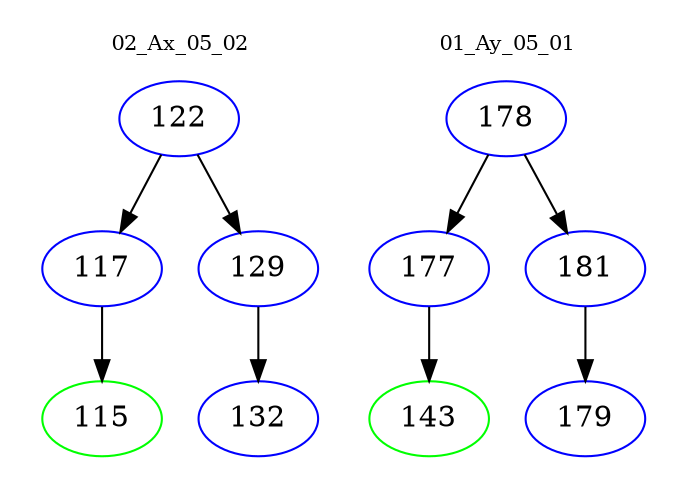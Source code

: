 digraph{
subgraph cluster_0 {
color = white
label = "02_Ax_05_02";
fontsize=10;
T0_122 [label="122", color="blue"]
T0_122 -> T0_117 [color="black"]
T0_117 [label="117", color="blue"]
T0_117 -> T0_115 [color="black"]
T0_115 [label="115", color="green"]
T0_122 -> T0_129 [color="black"]
T0_129 [label="129", color="blue"]
T0_129 -> T0_132 [color="black"]
T0_132 [label="132", color="blue"]
}
subgraph cluster_1 {
color = white
label = "01_Ay_05_01";
fontsize=10;
T1_178 [label="178", color="blue"]
T1_178 -> T1_177 [color="black"]
T1_177 [label="177", color="blue"]
T1_177 -> T1_143 [color="black"]
T1_143 [label="143", color="green"]
T1_178 -> T1_181 [color="black"]
T1_181 [label="181", color="blue"]
T1_181 -> T1_179 [color="black"]
T1_179 [label="179", color="blue"]
}
}
